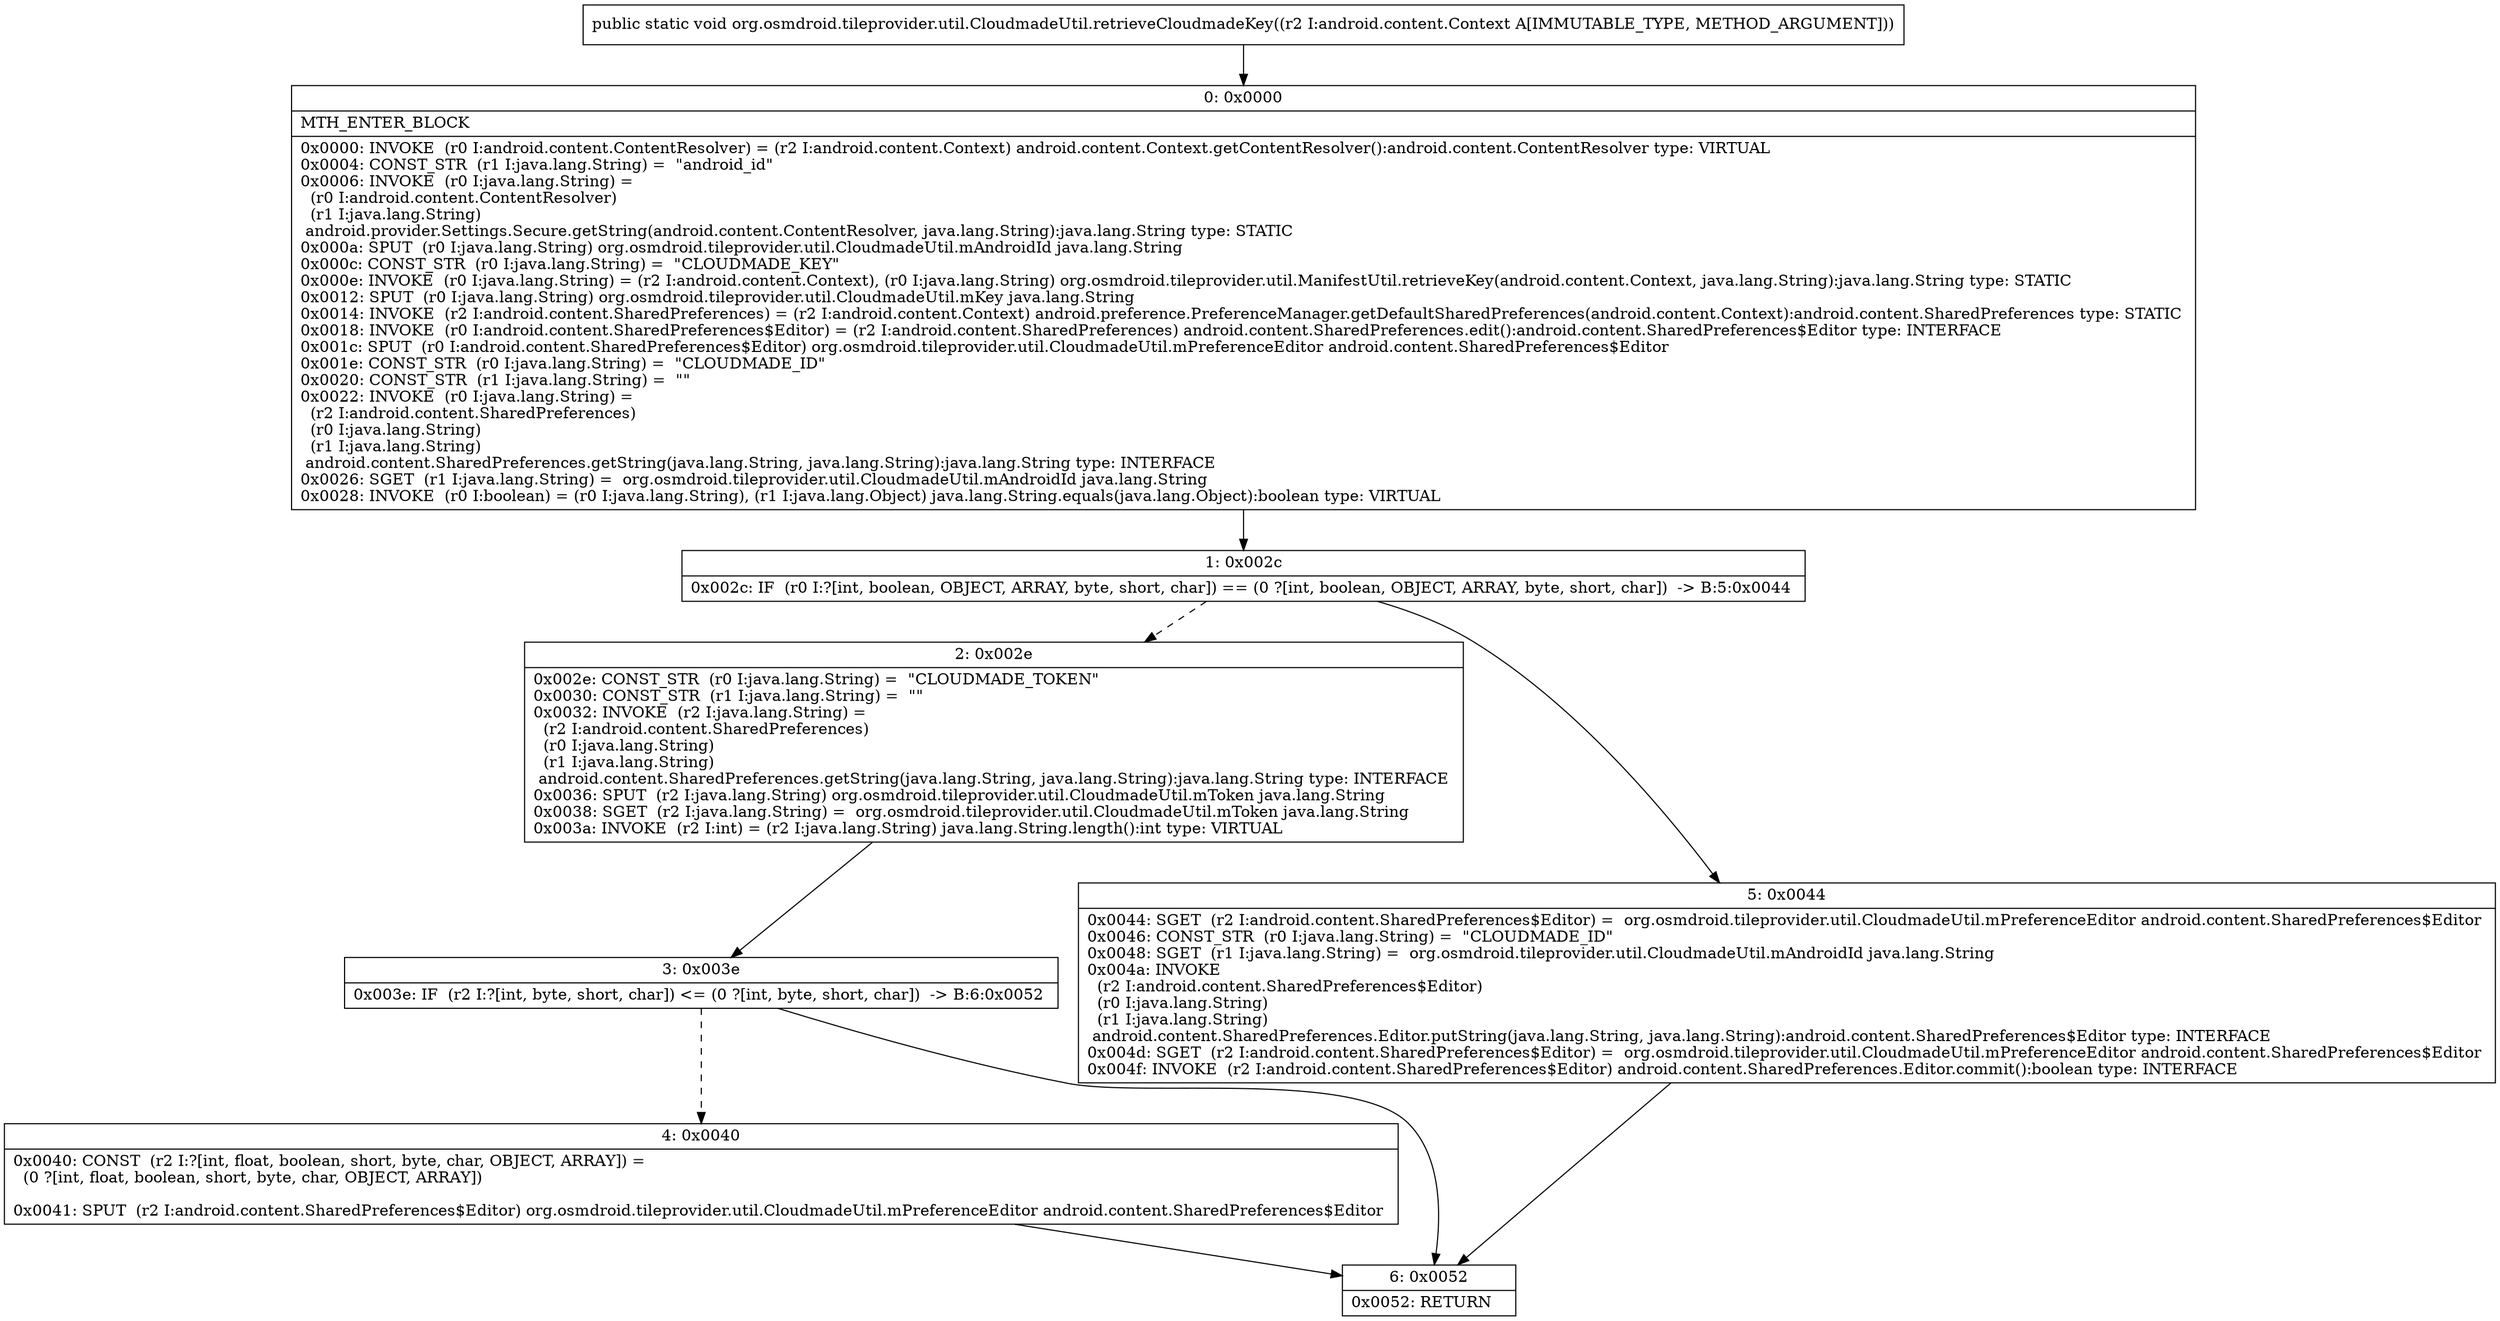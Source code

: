 digraph "CFG fororg.osmdroid.tileprovider.util.CloudmadeUtil.retrieveCloudmadeKey(Landroid\/content\/Context;)V" {
Node_0 [shape=record,label="{0\:\ 0x0000|MTH_ENTER_BLOCK\l|0x0000: INVOKE  (r0 I:android.content.ContentResolver) = (r2 I:android.content.Context) android.content.Context.getContentResolver():android.content.ContentResolver type: VIRTUAL \l0x0004: CONST_STR  (r1 I:java.lang.String) =  \"android_id\" \l0x0006: INVOKE  (r0 I:java.lang.String) = \l  (r0 I:android.content.ContentResolver)\l  (r1 I:java.lang.String)\l android.provider.Settings.Secure.getString(android.content.ContentResolver, java.lang.String):java.lang.String type: STATIC \l0x000a: SPUT  (r0 I:java.lang.String) org.osmdroid.tileprovider.util.CloudmadeUtil.mAndroidId java.lang.String \l0x000c: CONST_STR  (r0 I:java.lang.String) =  \"CLOUDMADE_KEY\" \l0x000e: INVOKE  (r0 I:java.lang.String) = (r2 I:android.content.Context), (r0 I:java.lang.String) org.osmdroid.tileprovider.util.ManifestUtil.retrieveKey(android.content.Context, java.lang.String):java.lang.String type: STATIC \l0x0012: SPUT  (r0 I:java.lang.String) org.osmdroid.tileprovider.util.CloudmadeUtil.mKey java.lang.String \l0x0014: INVOKE  (r2 I:android.content.SharedPreferences) = (r2 I:android.content.Context) android.preference.PreferenceManager.getDefaultSharedPreferences(android.content.Context):android.content.SharedPreferences type: STATIC \l0x0018: INVOKE  (r0 I:android.content.SharedPreferences$Editor) = (r2 I:android.content.SharedPreferences) android.content.SharedPreferences.edit():android.content.SharedPreferences$Editor type: INTERFACE \l0x001c: SPUT  (r0 I:android.content.SharedPreferences$Editor) org.osmdroid.tileprovider.util.CloudmadeUtil.mPreferenceEditor android.content.SharedPreferences$Editor \l0x001e: CONST_STR  (r0 I:java.lang.String) =  \"CLOUDMADE_ID\" \l0x0020: CONST_STR  (r1 I:java.lang.String) =  \"\" \l0x0022: INVOKE  (r0 I:java.lang.String) = \l  (r2 I:android.content.SharedPreferences)\l  (r0 I:java.lang.String)\l  (r1 I:java.lang.String)\l android.content.SharedPreferences.getString(java.lang.String, java.lang.String):java.lang.String type: INTERFACE \l0x0026: SGET  (r1 I:java.lang.String) =  org.osmdroid.tileprovider.util.CloudmadeUtil.mAndroidId java.lang.String \l0x0028: INVOKE  (r0 I:boolean) = (r0 I:java.lang.String), (r1 I:java.lang.Object) java.lang.String.equals(java.lang.Object):boolean type: VIRTUAL \l}"];
Node_1 [shape=record,label="{1\:\ 0x002c|0x002c: IF  (r0 I:?[int, boolean, OBJECT, ARRAY, byte, short, char]) == (0 ?[int, boolean, OBJECT, ARRAY, byte, short, char])  \-\> B:5:0x0044 \l}"];
Node_2 [shape=record,label="{2\:\ 0x002e|0x002e: CONST_STR  (r0 I:java.lang.String) =  \"CLOUDMADE_TOKEN\" \l0x0030: CONST_STR  (r1 I:java.lang.String) =  \"\" \l0x0032: INVOKE  (r2 I:java.lang.String) = \l  (r2 I:android.content.SharedPreferences)\l  (r0 I:java.lang.String)\l  (r1 I:java.lang.String)\l android.content.SharedPreferences.getString(java.lang.String, java.lang.String):java.lang.String type: INTERFACE \l0x0036: SPUT  (r2 I:java.lang.String) org.osmdroid.tileprovider.util.CloudmadeUtil.mToken java.lang.String \l0x0038: SGET  (r2 I:java.lang.String) =  org.osmdroid.tileprovider.util.CloudmadeUtil.mToken java.lang.String \l0x003a: INVOKE  (r2 I:int) = (r2 I:java.lang.String) java.lang.String.length():int type: VIRTUAL \l}"];
Node_3 [shape=record,label="{3\:\ 0x003e|0x003e: IF  (r2 I:?[int, byte, short, char]) \<= (0 ?[int, byte, short, char])  \-\> B:6:0x0052 \l}"];
Node_4 [shape=record,label="{4\:\ 0x0040|0x0040: CONST  (r2 I:?[int, float, boolean, short, byte, char, OBJECT, ARRAY]) = \l  (0 ?[int, float, boolean, short, byte, char, OBJECT, ARRAY])\l \l0x0041: SPUT  (r2 I:android.content.SharedPreferences$Editor) org.osmdroid.tileprovider.util.CloudmadeUtil.mPreferenceEditor android.content.SharedPreferences$Editor \l}"];
Node_5 [shape=record,label="{5\:\ 0x0044|0x0044: SGET  (r2 I:android.content.SharedPreferences$Editor) =  org.osmdroid.tileprovider.util.CloudmadeUtil.mPreferenceEditor android.content.SharedPreferences$Editor \l0x0046: CONST_STR  (r0 I:java.lang.String) =  \"CLOUDMADE_ID\" \l0x0048: SGET  (r1 I:java.lang.String) =  org.osmdroid.tileprovider.util.CloudmadeUtil.mAndroidId java.lang.String \l0x004a: INVOKE  \l  (r2 I:android.content.SharedPreferences$Editor)\l  (r0 I:java.lang.String)\l  (r1 I:java.lang.String)\l android.content.SharedPreferences.Editor.putString(java.lang.String, java.lang.String):android.content.SharedPreferences$Editor type: INTERFACE \l0x004d: SGET  (r2 I:android.content.SharedPreferences$Editor) =  org.osmdroid.tileprovider.util.CloudmadeUtil.mPreferenceEditor android.content.SharedPreferences$Editor \l0x004f: INVOKE  (r2 I:android.content.SharedPreferences$Editor) android.content.SharedPreferences.Editor.commit():boolean type: INTERFACE \l}"];
Node_6 [shape=record,label="{6\:\ 0x0052|0x0052: RETURN   \l}"];
MethodNode[shape=record,label="{public static void org.osmdroid.tileprovider.util.CloudmadeUtil.retrieveCloudmadeKey((r2 I:android.content.Context A[IMMUTABLE_TYPE, METHOD_ARGUMENT])) }"];
MethodNode -> Node_0;
Node_0 -> Node_1;
Node_1 -> Node_2[style=dashed];
Node_1 -> Node_5;
Node_2 -> Node_3;
Node_3 -> Node_4[style=dashed];
Node_3 -> Node_6;
Node_4 -> Node_6;
Node_5 -> Node_6;
}

